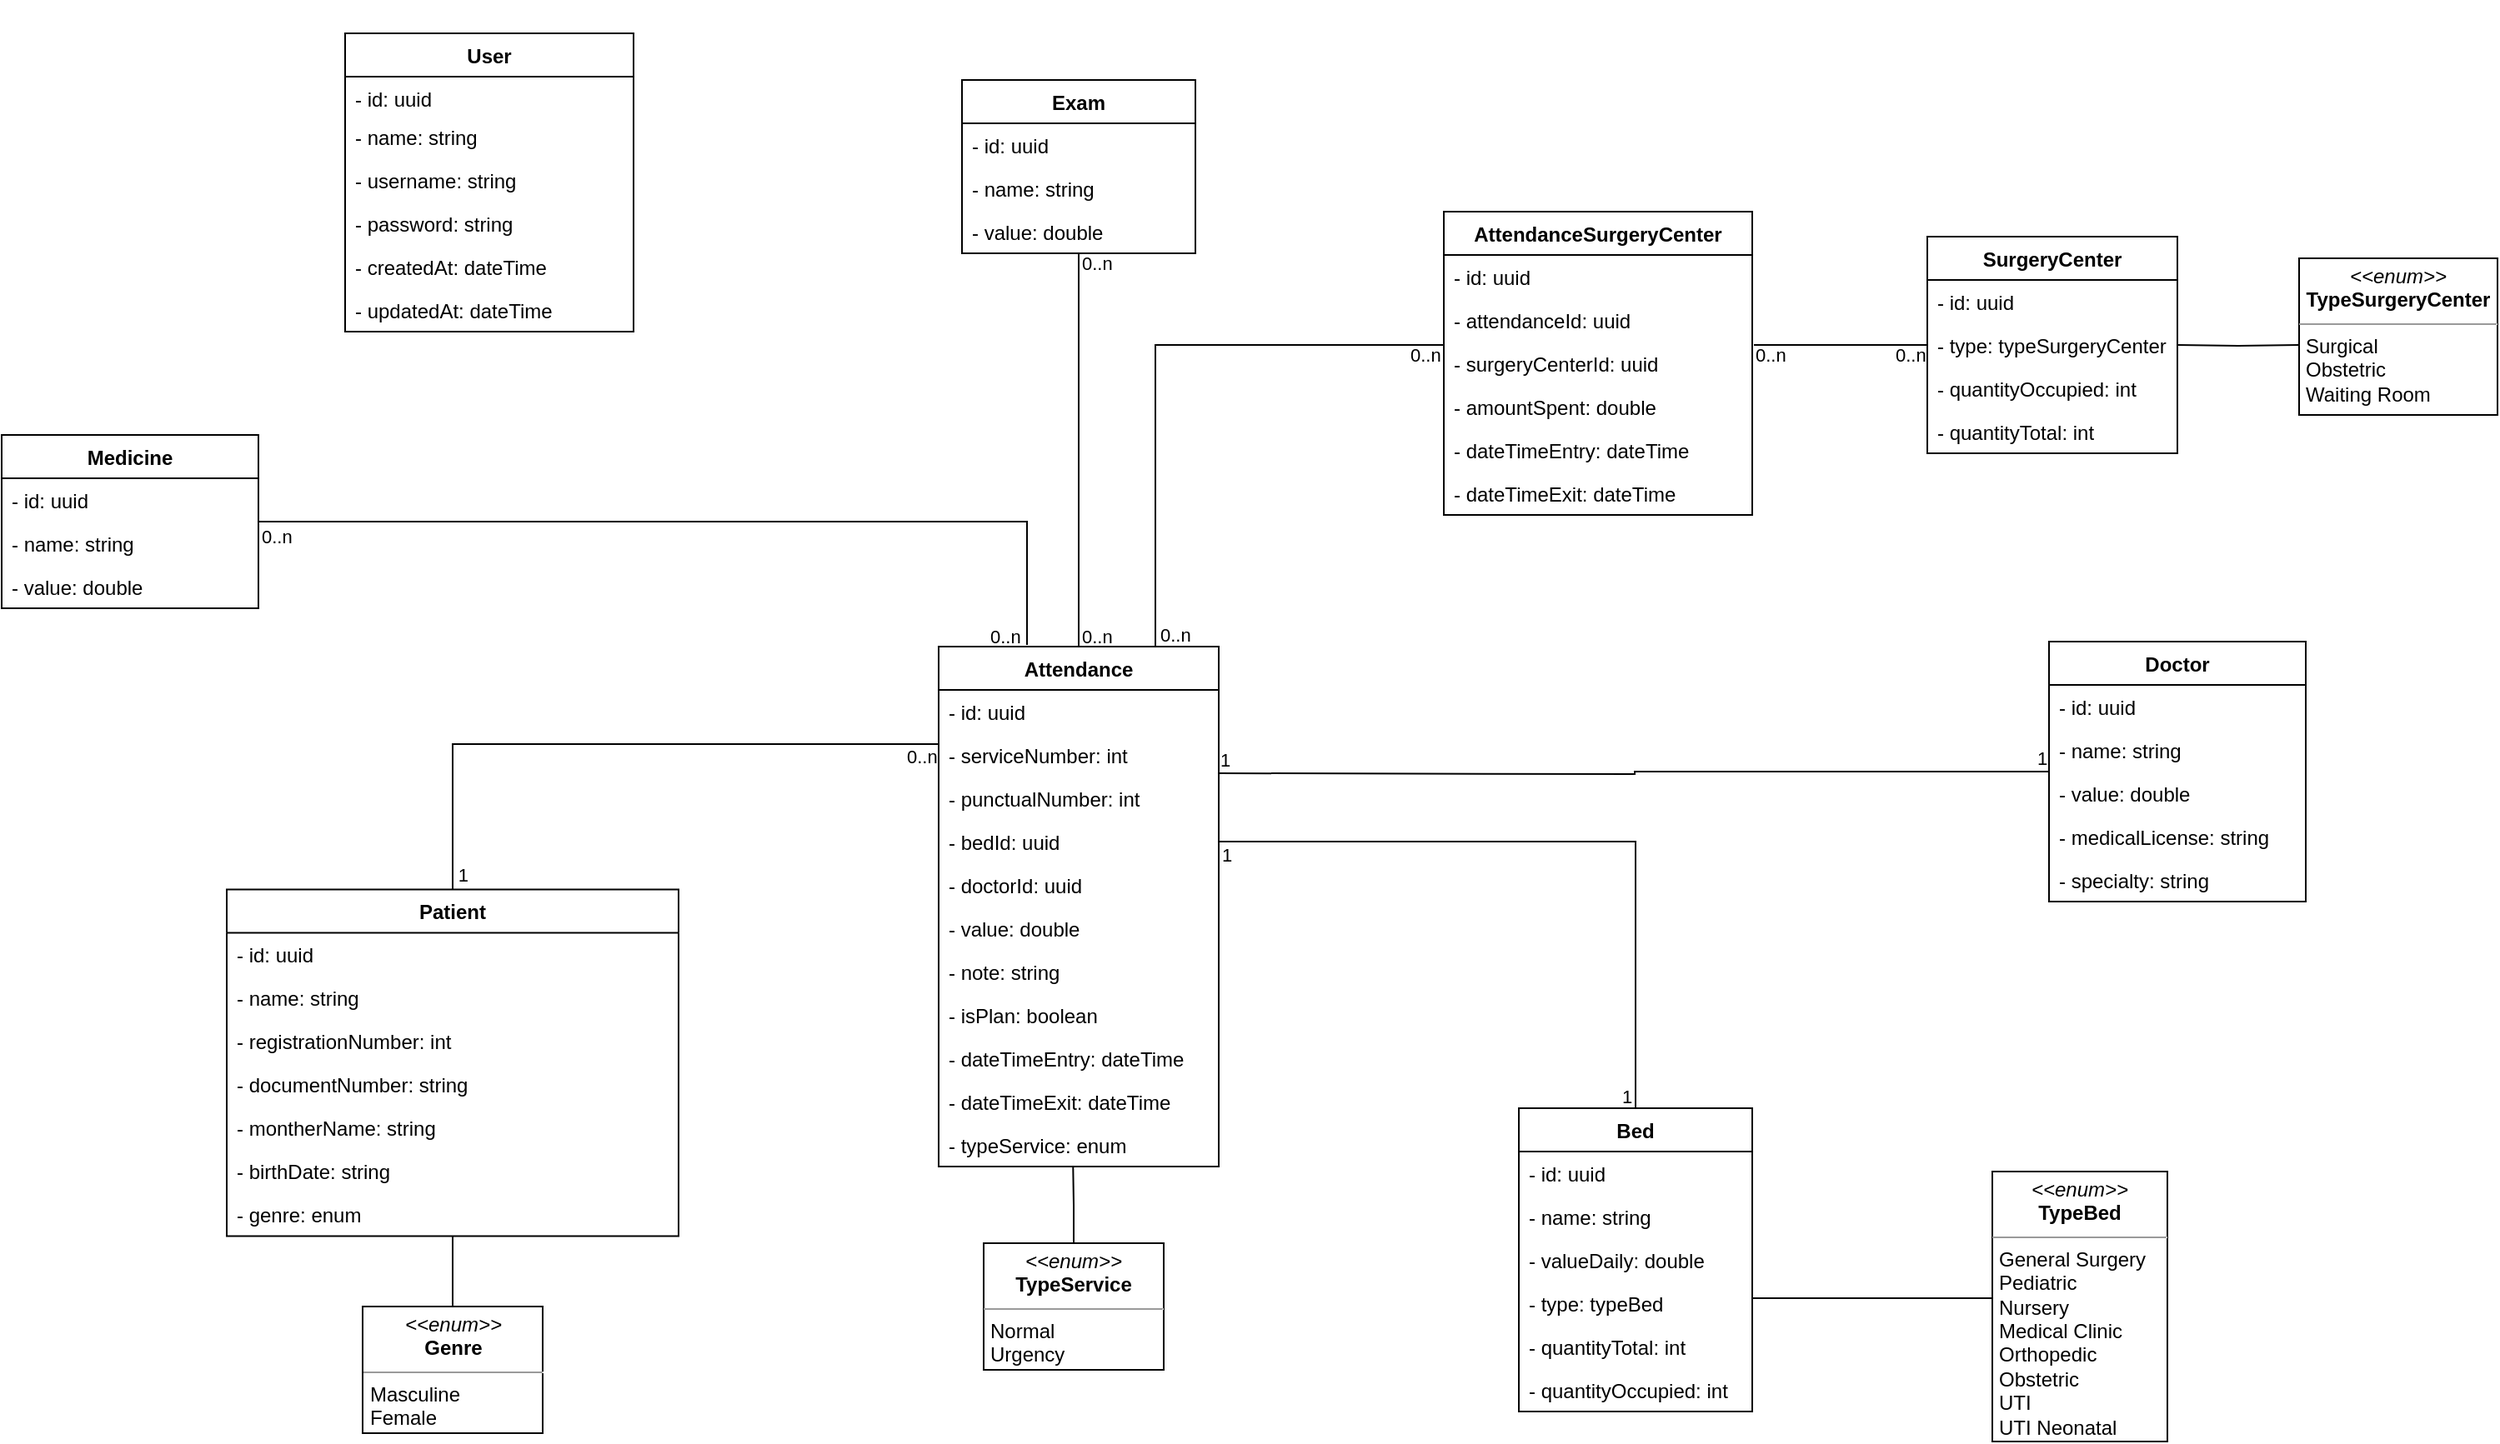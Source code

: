 <mxfile version="20.2.2" type="device" pages="2"><diagram id="9nG6UdmIK_PkOX8czzz2" name="Diagrama de classe"><mxGraphModel dx="3662" dy="1194" grid="0" gridSize="10" guides="1" tooltips="1" connect="1" arrows="1" fold="1" page="0" pageScale="1" pageWidth="827" pageHeight="1169" math="0" shadow="0"><root><mxCell id="0"/><mxCell id="1" parent="0"/><mxCell id="jEGAILnpIH1-wT8uA6qL-67" style="edgeStyle=orthogonalEdgeStyle;rounded=0;orthogonalLoop=1;jettySize=auto;html=1;entryX=0.5;entryY=0;entryDx=0;entryDy=0;endArrow=none;endFill=0;" parent="1" source="jEGAILnpIH1-wT8uA6qL-1" target="jEGAILnpIH1-wT8uA6qL-66" edge="1"><mxGeometry relative="1" as="geometry"/></mxCell><mxCell id="jEGAILnpIH1-wT8uA6qL-1" value="Patient" style="swimlane;fontStyle=1;childLayout=stackLayout;horizontal=1;startSize=26;fillColor=none;horizontalStack=0;resizeParent=1;resizeParentMax=0;resizeLast=0;collapsible=1;marginBottom=0;" parent="1" vertex="1"><mxGeometry x="-1183" y="320.71" width="271" height="208" as="geometry"/></mxCell><mxCell id="jEGAILnpIH1-wT8uA6qL-2" value="- id: uuid" style="text;strokeColor=none;fillColor=none;align=left;verticalAlign=top;spacingLeft=4;spacingRight=4;overflow=hidden;rotatable=0;points=[[0,0.5],[1,0.5]];portConstraint=eastwest;" parent="jEGAILnpIH1-wT8uA6qL-1" vertex="1"><mxGeometry y="26" width="271" height="26" as="geometry"/></mxCell><mxCell id="jEGAILnpIH1-wT8uA6qL-28" value="- name: string" style="text;strokeColor=none;fillColor=none;align=left;verticalAlign=top;spacingLeft=4;spacingRight=4;overflow=hidden;rotatable=0;points=[[0,0.5],[1,0.5]];portConstraint=eastwest;" parent="jEGAILnpIH1-wT8uA6qL-1" vertex="1"><mxGeometry y="52" width="271" height="26" as="geometry"/></mxCell><mxCell id="jEGAILnpIH1-wT8uA6qL-3" value="- registrationNumber: int" style="text;strokeColor=none;fillColor=none;align=left;verticalAlign=top;spacingLeft=4;spacingRight=4;overflow=hidden;rotatable=0;points=[[0,0.5],[1,0.5]];portConstraint=eastwest;" parent="jEGAILnpIH1-wT8uA6qL-1" vertex="1"><mxGeometry y="78" width="271" height="26" as="geometry"/></mxCell><mxCell id="jEGAILnpIH1-wT8uA6qL-31" value="- documentNumber: string" style="text;strokeColor=none;fillColor=none;align=left;verticalAlign=top;spacingLeft=4;spacingRight=4;overflow=hidden;rotatable=0;points=[[0,0.5],[1,0.5]];portConstraint=eastwest;" parent="jEGAILnpIH1-wT8uA6qL-1" vertex="1"><mxGeometry y="104" width="271" height="26" as="geometry"/></mxCell><mxCell id="jEGAILnpIH1-wT8uA6qL-29" value="- montherName: string" style="text;strokeColor=none;fillColor=none;align=left;verticalAlign=top;spacingLeft=4;spacingRight=4;overflow=hidden;rotatable=0;points=[[0,0.5],[1,0.5]];portConstraint=eastwest;" parent="jEGAILnpIH1-wT8uA6qL-1" vertex="1"><mxGeometry y="130" width="271" height="26" as="geometry"/></mxCell><mxCell id="jEGAILnpIH1-wT8uA6qL-27" value="- birthDate: string" style="text;strokeColor=none;fillColor=none;align=left;verticalAlign=top;spacingLeft=4;spacingRight=4;overflow=hidden;rotatable=0;points=[[0,0.5],[1,0.5]];portConstraint=eastwest;" parent="jEGAILnpIH1-wT8uA6qL-1" vertex="1"><mxGeometry y="156" width="271" height="26" as="geometry"/></mxCell><mxCell id="jEGAILnpIH1-wT8uA6qL-30" value="- genre: enum" style="text;strokeColor=none;fillColor=none;align=left;verticalAlign=top;spacingLeft=4;spacingRight=4;overflow=hidden;rotatable=0;points=[[0,0.5],[1,0.5]];portConstraint=eastwest;" parent="jEGAILnpIH1-wT8uA6qL-1" vertex="1"><mxGeometry y="182" width="271" height="26" as="geometry"/></mxCell><mxCell id="jEGAILnpIH1-wT8uA6qL-5" value="User" style="swimlane;fontStyle=1;childLayout=stackLayout;horizontal=1;startSize=26;fillColor=none;horizontalStack=0;resizeParent=1;resizeParentMax=0;resizeLast=0;collapsible=1;marginBottom=0;" parent="1" vertex="1"><mxGeometry x="-1112" y="-193" width="173" height="179" as="geometry"/></mxCell><mxCell id="jEGAILnpIH1-wT8uA6qL-6" value="- id: uuid" style="text;strokeColor=none;fillColor=none;align=left;verticalAlign=top;spacingLeft=4;spacingRight=4;overflow=hidden;rotatable=0;points=[[0,0.5],[1,0.5]];portConstraint=eastwest;" parent="jEGAILnpIH1-wT8uA6qL-5" vertex="1"><mxGeometry y="26" width="173" height="23" as="geometry"/></mxCell><mxCell id="zk0JRJqg8WmWVMwZrcaV-1" value="- name: string" style="text;strokeColor=none;fillColor=none;align=left;verticalAlign=top;spacingLeft=4;spacingRight=4;overflow=hidden;rotatable=0;points=[[0,0.5],[1,0.5]];portConstraint=eastwest;" parent="jEGAILnpIH1-wT8uA6qL-5" vertex="1"><mxGeometry y="49" width="173" height="26" as="geometry"/></mxCell><mxCell id="jEGAILnpIH1-wT8uA6qL-7" value="- username: string" style="text;strokeColor=none;fillColor=none;align=left;verticalAlign=top;spacingLeft=4;spacingRight=4;overflow=hidden;rotatable=0;points=[[0,0.5],[1,0.5]];portConstraint=eastwest;" parent="jEGAILnpIH1-wT8uA6qL-5" vertex="1"><mxGeometry y="75" width="173" height="26" as="geometry"/></mxCell><mxCell id="jEGAILnpIH1-wT8uA6qL-8" value="- password: string" style="text;strokeColor=none;fillColor=none;align=left;verticalAlign=top;spacingLeft=4;spacingRight=4;overflow=hidden;rotatable=0;points=[[0,0.5],[1,0.5]];portConstraint=eastwest;" parent="jEGAILnpIH1-wT8uA6qL-5" vertex="1"><mxGeometry y="101" width="173" height="26" as="geometry"/></mxCell><mxCell id="XLshzmMVywnnikjaMNdZ-11" value="- createdAt: dateTime" style="text;strokeColor=none;fillColor=none;align=left;verticalAlign=top;spacingLeft=4;spacingRight=4;overflow=hidden;rotatable=0;points=[[0,0.5],[1,0.5]];portConstraint=eastwest;" parent="jEGAILnpIH1-wT8uA6qL-5" vertex="1"><mxGeometry y="127" width="173" height="26" as="geometry"/></mxCell><mxCell id="XLshzmMVywnnikjaMNdZ-12" value="- updatedAt: dateTime" style="text;strokeColor=none;fillColor=none;align=left;verticalAlign=top;spacingLeft=4;spacingRight=4;overflow=hidden;rotatable=0;points=[[0,0.5],[1,0.5]];portConstraint=eastwest;" parent="jEGAILnpIH1-wT8uA6qL-5" vertex="1"><mxGeometry y="153" width="173" height="26" as="geometry"/></mxCell><mxCell id="jEGAILnpIH1-wT8uA6qL-9" value="SurgeryCenter" style="swimlane;fontStyle=1;childLayout=stackLayout;horizontal=1;startSize=26;fillColor=none;horizontalStack=0;resizeParent=1;resizeParentMax=0;resizeLast=0;collapsible=1;marginBottom=0;" parent="1" vertex="1"><mxGeometry x="-163" y="-71" width="150" height="130" as="geometry"/></mxCell><mxCell id="jEGAILnpIH1-wT8uA6qL-45" value="- id: uuid" style="text;strokeColor=none;fillColor=none;align=left;verticalAlign=top;spacingLeft=4;spacingRight=4;overflow=hidden;rotatable=0;points=[[0,0.5],[1,0.5]];portConstraint=eastwest;" parent="jEGAILnpIH1-wT8uA6qL-9" vertex="1"><mxGeometry y="26" width="150" height="26" as="geometry"/></mxCell><mxCell id="jEGAILnpIH1-wT8uA6qL-10" value="- type: typeSurgeryCenter" style="text;strokeColor=none;fillColor=none;align=left;verticalAlign=top;spacingLeft=4;spacingRight=4;overflow=hidden;rotatable=0;points=[[0,0.5],[1,0.5]];portConstraint=eastwest;" parent="jEGAILnpIH1-wT8uA6qL-9" vertex="1"><mxGeometry y="52" width="150" height="26" as="geometry"/></mxCell><mxCell id="jEGAILnpIH1-wT8uA6qL-119" value="- quantityOccupied: int" style="text;strokeColor=none;fillColor=none;align=left;verticalAlign=top;spacingLeft=4;spacingRight=4;overflow=hidden;rotatable=0;points=[[0,0.5],[1,0.5]];portConstraint=eastwest;" parent="jEGAILnpIH1-wT8uA6qL-9" vertex="1"><mxGeometry y="78" width="150" height="26" as="geometry"/></mxCell><mxCell id="jEGAILnpIH1-wT8uA6qL-118" value="- quantityTotal: int" style="text;strokeColor=none;fillColor=none;align=left;verticalAlign=top;spacingLeft=4;spacingRight=4;overflow=hidden;rotatable=0;points=[[0,0.5],[1,0.5]];portConstraint=eastwest;" parent="jEGAILnpIH1-wT8uA6qL-9" vertex="1"><mxGeometry y="104" width="150" height="26" as="geometry"/></mxCell><mxCell id="jEGAILnpIH1-wT8uA6qL-18" value="Attendance" style="swimlane;fontStyle=1;childLayout=stackLayout;horizontal=1;startSize=26;fillColor=none;horizontalStack=0;resizeParent=1;resizeParentMax=0;resizeLast=0;collapsible=1;marginBottom=0;" parent="1" vertex="1"><mxGeometry x="-756" y="175" width="168" height="312" as="geometry"/></mxCell><mxCell id="jEGAILnpIH1-wT8uA6qL-43" value="- id: uuid" style="text;strokeColor=none;fillColor=none;align=left;verticalAlign=top;spacingLeft=4;spacingRight=4;overflow=hidden;rotatable=0;points=[[0,0.5],[1,0.5]];portConstraint=eastwest;" parent="jEGAILnpIH1-wT8uA6qL-18" vertex="1"><mxGeometry y="26" width="168" height="26" as="geometry"/></mxCell><mxCell id="jEGAILnpIH1-wT8uA6qL-19" value="- serviceNumber: int" style="text;strokeColor=none;fillColor=none;align=left;verticalAlign=top;spacingLeft=4;spacingRight=4;overflow=hidden;rotatable=0;points=[[0,0.5],[1,0.5]];portConstraint=eastwest;" parent="jEGAILnpIH1-wT8uA6qL-18" vertex="1"><mxGeometry y="52" width="168" height="26" as="geometry"/></mxCell><mxCell id="jEGAILnpIH1-wT8uA6qL-4" value="- punctualNumber: int" style="text;strokeColor=none;fillColor=none;align=left;verticalAlign=top;spacingLeft=4;spacingRight=4;overflow=hidden;rotatable=0;points=[[0,0.5],[1,0.5]];portConstraint=eastwest;" parent="jEGAILnpIH1-wT8uA6qL-18" vertex="1"><mxGeometry y="78" width="168" height="26" as="geometry"/></mxCell><mxCell id="jEGAILnpIH1-wT8uA6qL-77" value="- bedId: uuid" style="text;strokeColor=none;fillColor=none;align=left;verticalAlign=top;spacingLeft=4;spacingRight=4;overflow=hidden;rotatable=0;points=[[0,0.5],[1,0.5]];portConstraint=eastwest;" parent="jEGAILnpIH1-wT8uA6qL-18" vertex="1"><mxGeometry y="104" width="168" height="26" as="geometry"/></mxCell><mxCell id="jEGAILnpIH1-wT8uA6qL-103" value="- doctorId: uuid" style="text;strokeColor=none;fillColor=none;align=left;verticalAlign=top;spacingLeft=4;spacingRight=4;overflow=hidden;rotatable=0;points=[[0,0.5],[1,0.5]];portConstraint=eastwest;" parent="jEGAILnpIH1-wT8uA6qL-18" vertex="1"><mxGeometry y="130" width="168" height="26" as="geometry"/></mxCell><mxCell id="jEGAILnpIH1-wT8uA6qL-94" value="- value: double" style="text;strokeColor=none;fillColor=none;align=left;verticalAlign=top;spacingLeft=4;spacingRight=4;overflow=hidden;rotatable=0;points=[[0,0.5],[1,0.5]];portConstraint=eastwest;" parent="jEGAILnpIH1-wT8uA6qL-18" vertex="1"><mxGeometry y="156" width="168" height="26" as="geometry"/></mxCell><mxCell id="jEGAILnpIH1-wT8uA6qL-75" value="- note: string" style="text;strokeColor=none;fillColor=none;align=left;verticalAlign=top;spacingLeft=4;spacingRight=4;overflow=hidden;rotatable=0;points=[[0,0.5],[1,0.5]];portConstraint=eastwest;" parent="jEGAILnpIH1-wT8uA6qL-18" vertex="1"><mxGeometry y="182" width="168" height="26" as="geometry"/></mxCell><mxCell id="jEGAILnpIH1-wT8uA6qL-33" value="- isPlan: boolean" style="text;strokeColor=none;fillColor=none;align=left;verticalAlign=top;spacingLeft=4;spacingRight=4;overflow=hidden;rotatable=0;points=[[0,0.5],[1,0.5]];portConstraint=eastwest;" parent="jEGAILnpIH1-wT8uA6qL-18" vertex="1"><mxGeometry y="208" width="168" height="26" as="geometry"/></mxCell><mxCell id="jEGAILnpIH1-wT8uA6qL-71" value="- dateTimeEntry: dateTime" style="text;strokeColor=none;fillColor=none;align=left;verticalAlign=top;spacingLeft=4;spacingRight=4;overflow=hidden;rotatable=0;points=[[0,0.5],[1,0.5]];portConstraint=eastwest;" parent="jEGAILnpIH1-wT8uA6qL-18" vertex="1"><mxGeometry y="234" width="168" height="26" as="geometry"/></mxCell><mxCell id="jEGAILnpIH1-wT8uA6qL-85" value="- dateTimeExit: dateTime" style="text;strokeColor=none;fillColor=none;align=left;verticalAlign=top;spacingLeft=4;spacingRight=4;overflow=hidden;rotatable=0;points=[[0,0.5],[1,0.5]];portConstraint=eastwest;" parent="jEGAILnpIH1-wT8uA6qL-18" vertex="1"><mxGeometry y="260" width="168" height="26" as="geometry"/></mxCell><mxCell id="jEGAILnpIH1-wT8uA6qL-20" value="- typeService: enum" style="text;strokeColor=none;fillColor=none;align=left;verticalAlign=top;spacingLeft=4;spacingRight=4;overflow=hidden;rotatable=0;points=[[0,0.5],[1,0.5]];portConstraint=eastwest;" parent="jEGAILnpIH1-wT8uA6qL-18" vertex="1"><mxGeometry y="286" width="168" height="26" as="geometry"/></mxCell><mxCell id="jEGAILnpIH1-wT8uA6qL-104" style="edgeStyle=orthogonalEdgeStyle;rounded=0;sketch=0;jumpStyle=none;orthogonalLoop=1;jettySize=auto;html=1;shadow=0;startArrow=none;startFill=0;endArrow=none;endFill=0;targetPerimeterSpacing=0;strokeColor=default;" parent="1" source="jEGAILnpIH1-wT8uA6qL-22" edge="1"><mxGeometry relative="1" as="geometry"><mxPoint x="-588" y="251" as="targetPoint"/></mxGeometry></mxCell><mxCell id="jEGAILnpIH1-wT8uA6qL-22" value="Doctor" style="swimlane;fontStyle=1;childLayout=stackLayout;horizontal=1;startSize=26;fillColor=none;horizontalStack=0;resizeParent=1;resizeParentMax=0;resizeLast=0;collapsible=1;marginBottom=0;" parent="1" vertex="1"><mxGeometry x="-90" y="172" width="154" height="156" as="geometry"/></mxCell><mxCell id="jEGAILnpIH1-wT8uA6qL-46" value="- id: uuid" style="text;strokeColor=none;fillColor=none;align=left;verticalAlign=top;spacingLeft=4;spacingRight=4;overflow=hidden;rotatable=0;points=[[0,0.5],[1,0.5]];portConstraint=eastwest;" parent="jEGAILnpIH1-wT8uA6qL-22" vertex="1"><mxGeometry y="26" width="154" height="26" as="geometry"/></mxCell><mxCell id="jEGAILnpIH1-wT8uA6qL-23" value="- name: string" style="text;strokeColor=none;fillColor=none;align=left;verticalAlign=top;spacingLeft=4;spacingRight=4;overflow=hidden;rotatable=0;points=[[0,0.5],[1,0.5]];portConstraint=eastwest;" parent="jEGAILnpIH1-wT8uA6qL-22" vertex="1"><mxGeometry y="52" width="154" height="26" as="geometry"/></mxCell><mxCell id="T-uNo1EsZiug-Nq1oNym-6" value="- value: double" style="text;strokeColor=none;fillColor=none;align=left;verticalAlign=top;spacingLeft=4;spacingRight=4;overflow=hidden;rotatable=0;points=[[0,0.5],[1,0.5]];portConstraint=eastwest;" parent="jEGAILnpIH1-wT8uA6qL-22" vertex="1"><mxGeometry y="78" width="154" height="26" as="geometry"/></mxCell><mxCell id="jEGAILnpIH1-wT8uA6qL-24" value="- medicalLicense: string" style="text;strokeColor=none;fillColor=none;align=left;verticalAlign=top;spacingLeft=4;spacingRight=4;overflow=hidden;rotatable=0;points=[[0,0.5],[1,0.5]];portConstraint=eastwest;" parent="jEGAILnpIH1-wT8uA6qL-22" vertex="1"><mxGeometry y="104" width="154" height="26" as="geometry"/></mxCell><mxCell id="jEGAILnpIH1-wT8uA6qL-25" value="- specialty: string" style="text;strokeColor=none;fillColor=none;align=left;verticalAlign=top;spacingLeft=4;spacingRight=4;overflow=hidden;rotatable=0;points=[[0,0.5],[1,0.5]];portConstraint=eastwest;" parent="jEGAILnpIH1-wT8uA6qL-22" vertex="1"><mxGeometry y="130" width="154" height="26" as="geometry"/></mxCell><mxCell id="jEGAILnpIH1-wT8uA6qL-49" value="" style="endArrow=none;html=1;endSize=12;startArrow=none;startSize=14;startFill=0;edgeStyle=orthogonalEdgeStyle;rounded=0;exitX=-0.001;exitY=0.25;exitDx=0;exitDy=0;exitPerimeter=0;entryX=0.5;entryY=0;entryDx=0;entryDy=0;endFill=0;" parent="1" source="jEGAILnpIH1-wT8uA6qL-19" target="jEGAILnpIH1-wT8uA6qL-1" edge="1"><mxGeometry x="-0.242" y="62" relative="1" as="geometry"><mxPoint x="-778" y="243" as="sourcePoint"/><mxPoint x="-1035" y="390" as="targetPoint"/><mxPoint as="offset"/></mxGeometry></mxCell><mxCell id="jEGAILnpIH1-wT8uA6qL-50" value="0..n" style="edgeLabel;resizable=0;html=1;align=left;verticalAlign=top;" parent="jEGAILnpIH1-wT8uA6qL-49" connectable="0" vertex="1"><mxGeometry x="-1" relative="1" as="geometry"><mxPoint x="-21" y="-6" as="offset"/></mxGeometry></mxCell><mxCell id="T-uNo1EsZiug-Nq1oNym-4" value="1" style="edgeLabel;resizable=0;html=1;align=right;verticalAlign=top;" parent="jEGAILnpIH1-wT8uA6qL-49" connectable="0" vertex="1"><mxGeometry x="1" relative="1" as="geometry"><mxPoint x="10" y="-22" as="offset"/></mxGeometry></mxCell><mxCell id="jEGAILnpIH1-wT8uA6qL-66" value="&lt;p style=&quot;margin:0px;margin-top:4px;text-align:center;&quot;&gt;&lt;i&gt;&amp;lt;&amp;lt;enum&amp;gt;&amp;gt;&lt;/i&gt;&lt;br&gt;&lt;b&gt;Genre&lt;/b&gt;&lt;/p&gt;&lt;hr size=&quot;1&quot;&gt;&lt;p style=&quot;margin:0px;margin-left:4px;&quot;&gt;Masculine&amp;nbsp;&lt;/p&gt;&lt;p style=&quot;margin:0px;margin-left:4px;&quot;&gt;Female&lt;/p&gt;" style="verticalAlign=top;align=left;overflow=fill;fontSize=12;fontFamily=Helvetica;html=1;" parent="1" vertex="1"><mxGeometry x="-1101.5" y="571" width="108" height="76" as="geometry"/></mxCell><mxCell id="jEGAILnpIH1-wT8uA6qL-138" style="edgeStyle=orthogonalEdgeStyle;rounded=0;sketch=0;jumpStyle=none;orthogonalLoop=1;jettySize=auto;html=1;entryX=0.48;entryY=1.018;entryDx=0;entryDy=0;entryPerimeter=0;shadow=0;startArrow=none;startFill=0;endArrow=none;endFill=0;targetPerimeterSpacing=0;strokeColor=default;" parent="1" source="jEGAILnpIH1-wT8uA6qL-68" target="jEGAILnpIH1-wT8uA6qL-20" edge="1"><mxGeometry relative="1" as="geometry"/></mxCell><mxCell id="jEGAILnpIH1-wT8uA6qL-68" value="&lt;p style=&quot;margin:0px;margin-top:4px;text-align:center;&quot;&gt;&lt;i&gt;&amp;lt;&amp;lt;enum&amp;gt;&amp;gt;&lt;/i&gt;&lt;br&gt;&lt;b&gt;TypeService&lt;/b&gt;&lt;/p&gt;&lt;hr size=&quot;1&quot;&gt;&lt;p style=&quot;margin:0px;margin-left:4px;&quot;&gt;Normal&lt;/p&gt;&lt;p style=&quot;margin:0px;margin-left:4px;&quot;&gt;Urgency&lt;/p&gt;" style="verticalAlign=top;align=left;overflow=fill;fontSize=12;fontFamily=Helvetica;html=1;" parent="1" vertex="1"><mxGeometry x="-729" y="533" width="108" height="76" as="geometry"/></mxCell><mxCell id="jEGAILnpIH1-wT8uA6qL-84" style="edgeStyle=orthogonalEdgeStyle;rounded=0;orthogonalLoop=1;jettySize=auto;html=1;entryX=1;entryY=0.5;entryDx=0;entryDy=0;endArrow=none;endFill=0;" parent="1" source="jEGAILnpIH1-wT8uA6qL-79" target="jEGAILnpIH1-wT8uA6qL-77" edge="1"><mxGeometry relative="1" as="geometry"/></mxCell><mxCell id="jEGAILnpIH1-wT8uA6qL-79" value="Bed" style="swimlane;fontStyle=1;childLayout=stackLayout;horizontal=1;startSize=26;fillColor=none;horizontalStack=0;resizeParent=1;resizeParentMax=0;resizeLast=0;collapsible=1;marginBottom=0;" parent="1" vertex="1"><mxGeometry x="-408" y="452" width="140" height="182" as="geometry"/></mxCell><mxCell id="jEGAILnpIH1-wT8uA6qL-80" value="- id: uuid" style="text;strokeColor=none;fillColor=none;align=left;verticalAlign=top;spacingLeft=4;spacingRight=4;overflow=hidden;rotatable=0;points=[[0,0.5],[1,0.5]];portConstraint=eastwest;" parent="jEGAILnpIH1-wT8uA6qL-79" vertex="1"><mxGeometry y="26" width="140" height="26" as="geometry"/></mxCell><mxCell id="jEGAILnpIH1-wT8uA6qL-81" value="- name: string" style="text;strokeColor=none;fillColor=none;align=left;verticalAlign=top;spacingLeft=4;spacingRight=4;overflow=hidden;rotatable=0;points=[[0,0.5],[1,0.5]];portConstraint=eastwest;" parent="jEGAILnpIH1-wT8uA6qL-79" vertex="1"><mxGeometry y="52" width="140" height="26" as="geometry"/></mxCell><mxCell id="jEGAILnpIH1-wT8uA6qL-116" value="- valueDaily: double" style="text;strokeColor=none;fillColor=none;align=left;verticalAlign=top;spacingLeft=4;spacingRight=4;overflow=hidden;rotatable=0;points=[[0,0.5],[1,0.5]];portConstraint=eastwest;" parent="jEGAILnpIH1-wT8uA6qL-79" vertex="1"><mxGeometry y="78" width="140" height="26" as="geometry"/></mxCell><mxCell id="jEGAILnpIH1-wT8uA6qL-127" value="- type: typeBed" style="text;strokeColor=none;fillColor=none;align=left;verticalAlign=top;spacingLeft=4;spacingRight=4;overflow=hidden;rotatable=0;points=[[0,0.5],[1,0.5]];portConstraint=eastwest;" parent="jEGAILnpIH1-wT8uA6qL-79" vertex="1"><mxGeometry y="104" width="140" height="26" as="geometry"/></mxCell><mxCell id="jEGAILnpIH1-wT8uA6qL-82" value="- quantityTotal: int" style="text;strokeColor=none;fillColor=none;align=left;verticalAlign=top;spacingLeft=4;spacingRight=4;overflow=hidden;rotatable=0;points=[[0,0.5],[1,0.5]];portConstraint=eastwest;" parent="jEGAILnpIH1-wT8uA6qL-79" vertex="1"><mxGeometry y="130" width="140" height="26" as="geometry"/></mxCell><mxCell id="jEGAILnpIH1-wT8uA6qL-117" value="- quantityOccupied: int" style="text;strokeColor=none;fillColor=none;align=left;verticalAlign=top;spacingLeft=4;spacingRight=4;overflow=hidden;rotatable=0;points=[[0,0.5],[1,0.5]];portConstraint=eastwest;" parent="jEGAILnpIH1-wT8uA6qL-79" vertex="1"><mxGeometry y="156" width="140" height="26" as="geometry"/></mxCell><mxCell id="jEGAILnpIH1-wT8uA6qL-86" value="1" style="edgeLabel;resizable=0;html=1;align=left;verticalAlign=middle;labelBackgroundColor=none;" parent="1" connectable="0" vertex="1"><mxGeometry x="-587.998" y="300" as="geometry"/></mxCell><mxCell id="jEGAILnpIH1-wT8uA6qL-87" value="1" style="edgeLabel;resizable=0;html=1;align=left;verticalAlign=middle;labelBackgroundColor=none;" parent="1" connectable="0" vertex="1"><mxGeometry x="-347.998" y="445" as="geometry"/></mxCell><mxCell id="jEGAILnpIH1-wT8uA6qL-88" value="Exam" style="swimlane;fontStyle=1;childLayout=stackLayout;horizontal=1;startSize=26;fillColor=none;horizontalStack=0;resizeParent=1;resizeParentMax=0;resizeLast=0;collapsible=1;marginBottom=0;" parent="1" vertex="1"><mxGeometry x="-742" y="-165" width="140" height="104" as="geometry"/></mxCell><mxCell id="jEGAILnpIH1-wT8uA6qL-89" value="- id: uuid" style="text;strokeColor=none;fillColor=none;align=left;verticalAlign=top;spacingLeft=4;spacingRight=4;overflow=hidden;rotatable=0;points=[[0,0.5],[1,0.5]];portConstraint=eastwest;" parent="jEGAILnpIH1-wT8uA6qL-88" vertex="1"><mxGeometry y="26" width="140" height="26" as="geometry"/></mxCell><mxCell id="jEGAILnpIH1-wT8uA6qL-97" value="- name: string" style="text;strokeColor=none;fillColor=none;align=left;verticalAlign=top;spacingLeft=4;spacingRight=4;overflow=hidden;rotatable=0;points=[[0,0.5],[1,0.5]];portConstraint=eastwest;" parent="jEGAILnpIH1-wT8uA6qL-88" vertex="1"><mxGeometry y="52" width="140" height="26" as="geometry"/></mxCell><mxCell id="jEGAILnpIH1-wT8uA6qL-96" value="- value: double" style="text;strokeColor=none;fillColor=none;align=left;verticalAlign=top;spacingLeft=4;spacingRight=4;overflow=hidden;rotatable=0;points=[[0,0.5],[1,0.5]];portConstraint=eastwest;" parent="jEGAILnpIH1-wT8uA6qL-88" vertex="1"><mxGeometry y="78" width="140" height="26" as="geometry"/></mxCell><mxCell id="jEGAILnpIH1-wT8uA6qL-95" style="edgeStyle=orthogonalEdgeStyle;orthogonalLoop=1;jettySize=auto;html=1;startArrow=none;startFill=0;endArrow=none;endFill=0;jumpStyle=none;shadow=0;sketch=0;targetPerimeterSpacing=0;rounded=0;strokeColor=default;" parent="1" source="jEGAILnpIH1-wT8uA6qL-88" target="jEGAILnpIH1-wT8uA6qL-18" edge="1"><mxGeometry relative="1" as="geometry"/></mxCell><mxCell id="jEGAILnpIH1-wT8uA6qL-100" value="0..n" style="edgeLabel;resizable=0;html=1;align=left;verticalAlign=middle;labelBackgroundColor=none;" parent="1" connectable="0" vertex="1"><mxGeometry x="-671.998" y="-55" as="geometry"/></mxCell><mxCell id="jEGAILnpIH1-wT8uA6qL-101" value="0..n" style="edgeLabel;resizable=0;html=1;align=left;verticalAlign=middle;labelBackgroundColor=none;" parent="1" connectable="0" vertex="1"><mxGeometry x="-671.998" y="169" as="geometry"/></mxCell><mxCell id="jEGAILnpIH1-wT8uA6qL-105" value="1" style="edgeLabel;resizable=0;html=1;align=left;verticalAlign=middle;labelBackgroundColor=none;" parent="1" connectable="0" vertex="1"><mxGeometry x="-98.998" y="242" as="geometry"/></mxCell><mxCell id="jEGAILnpIH1-wT8uA6qL-106" value="1" style="edgeLabel;resizable=0;html=1;align=left;verticalAlign=middle;labelBackgroundColor=none;" parent="1" connectable="0" vertex="1"><mxGeometry x="-577.998" y="286" as="geometry"><mxPoint x="-11" y="-43" as="offset"/></mxGeometry></mxCell><mxCell id="jEGAILnpIH1-wT8uA6qL-132" style="edgeStyle=orthogonalEdgeStyle;rounded=0;sketch=0;jumpStyle=none;orthogonalLoop=1;jettySize=auto;html=1;shadow=0;startArrow=none;startFill=0;endArrow=none;endFill=0;targetPerimeterSpacing=0;strokeColor=default;" parent="1" source="jEGAILnpIH1-wT8uA6qL-107" edge="1"><mxGeometry relative="1" as="geometry"><mxPoint x="-609" y="175" as="targetPoint"/><Array as="points"><mxPoint x="-626" y="-6"/><mxPoint x="-626" y="175"/></Array></mxGeometry></mxCell><mxCell id="jEGAILnpIH1-wT8uA6qL-107" value="AttendanceSurgeryCenter" style="swimlane;fontStyle=1;childLayout=stackLayout;horizontal=1;startSize=26;fillColor=none;horizontalStack=0;resizeParent=1;resizeParentMax=0;resizeLast=0;collapsible=1;marginBottom=0;" parent="1" vertex="1"><mxGeometry x="-453" y="-86" width="185" height="182" as="geometry"/></mxCell><mxCell id="jEGAILnpIH1-wT8uA6qL-108" value="- id: uuid" style="text;strokeColor=none;fillColor=none;align=left;verticalAlign=top;spacingLeft=4;spacingRight=4;overflow=hidden;rotatable=0;points=[[0,0.5],[1,0.5]];portConstraint=eastwest;" parent="jEGAILnpIH1-wT8uA6qL-107" vertex="1"><mxGeometry y="26" width="185" height="26" as="geometry"/></mxCell><mxCell id="T-uNo1EsZiug-Nq1oNym-1" value="- attendanceId: uuid" style="text;strokeColor=none;fillColor=none;align=left;verticalAlign=top;spacingLeft=4;spacingRight=4;overflow=hidden;rotatable=0;points=[[0,0.5],[1,0.5]];portConstraint=eastwest;" parent="jEGAILnpIH1-wT8uA6qL-107" vertex="1"><mxGeometry y="52" width="185" height="26" as="geometry"/></mxCell><mxCell id="jEGAILnpIH1-wT8uA6qL-115" value="- surgeryCenterId: uuid" style="text;strokeColor=none;fillColor=none;align=left;verticalAlign=top;spacingLeft=4;spacingRight=4;overflow=hidden;rotatable=0;points=[[0,0.5],[1,0.5]];portConstraint=eastwest;" parent="jEGAILnpIH1-wT8uA6qL-107" vertex="1"><mxGeometry y="78" width="185" height="26" as="geometry"/></mxCell><mxCell id="jEGAILnpIH1-wT8uA6qL-113" value="- amountSpent: double" style="text;strokeColor=none;fillColor=none;align=left;verticalAlign=top;spacingLeft=4;spacingRight=4;overflow=hidden;rotatable=0;points=[[0,0.5],[1,0.5]];portConstraint=eastwest;" parent="jEGAILnpIH1-wT8uA6qL-107" vertex="1"><mxGeometry y="104" width="185" height="26" as="geometry"/></mxCell><mxCell id="jEGAILnpIH1-wT8uA6qL-112" value="- dateTimeEntry: dateTime" style="text;strokeColor=none;fillColor=none;align=left;verticalAlign=top;spacingLeft=4;spacingRight=4;overflow=hidden;rotatable=0;points=[[0,0.5],[1,0.5]];portConstraint=eastwest;" parent="jEGAILnpIH1-wT8uA6qL-107" vertex="1"><mxGeometry y="130" width="185" height="26" as="geometry"/></mxCell><mxCell id="XLshzmMVywnnikjaMNdZ-1" value="- dateTimeExit: dateTime" style="text;strokeColor=none;fillColor=none;align=left;verticalAlign=top;spacingLeft=4;spacingRight=4;overflow=hidden;rotatable=0;points=[[0,0.5],[1,0.5]];portConstraint=eastwest;" parent="jEGAILnpIH1-wT8uA6qL-107" vertex="1"><mxGeometry y="156" width="185" height="26" as="geometry"/></mxCell><mxCell id="jEGAILnpIH1-wT8uA6qL-126" style="edgeStyle=orthogonalEdgeStyle;rounded=0;sketch=0;jumpStyle=none;orthogonalLoop=1;jettySize=auto;html=1;entryX=1;entryY=0.5;entryDx=0;entryDy=0;shadow=0;startArrow=none;startFill=0;endArrow=none;endFill=0;targetPerimeterSpacing=0;strokeColor=default;" parent="1" target="jEGAILnpIH1-wT8uA6qL-10" edge="1"><mxGeometry relative="1" as="geometry"><mxPoint x="60" y="-6" as="sourcePoint"/></mxGeometry></mxCell><mxCell id="jEGAILnpIH1-wT8uA6qL-124" value="&lt;p style=&quot;margin:0px;margin-top:4px;text-align:center;&quot;&gt;&lt;i&gt;&amp;lt;&amp;lt;enum&amp;gt;&amp;gt;&lt;/i&gt;&lt;br&gt;&lt;span style=&quot;font-weight: 700;&quot;&gt;TypeSurgeryCenter&lt;/span&gt;&lt;br&gt;&lt;/p&gt;&lt;hr size=&quot;1&quot;&gt;&lt;p style=&quot;margin:0px;margin-left:4px;&quot;&gt;Surgical&lt;br&gt;&lt;/p&gt;&lt;p style=&quot;margin:0px;margin-left:4px;&quot;&gt;Obstetric&lt;/p&gt;&lt;p style=&quot;margin:0px;margin-left:4px;&quot;&gt;Waiting Room&lt;br&gt;&lt;/p&gt;" style="verticalAlign=top;align=left;overflow=fill;fontSize=12;fontFamily=Helvetica;html=1;" parent="1" vertex="1"><mxGeometry x="60" y="-58" width="119" height="94" as="geometry"/></mxCell><mxCell id="jEGAILnpIH1-wT8uA6qL-129" style="edgeStyle=orthogonalEdgeStyle;rounded=0;sketch=0;jumpStyle=none;orthogonalLoop=1;jettySize=auto;html=1;shadow=0;startArrow=none;startFill=0;endArrow=none;endFill=0;targetPerimeterSpacing=0;strokeColor=default;" parent="1" source="jEGAILnpIH1-wT8uA6qL-125" edge="1"><mxGeometry relative="1" as="geometry"><mxPoint x="-268" y="566" as="targetPoint"/><Array as="points"><mxPoint x="-159" y="566"/><mxPoint x="-159" y="566"/></Array></mxGeometry></mxCell><mxCell id="jEGAILnpIH1-wT8uA6qL-125" value="&lt;p style=&quot;margin:0px;margin-top:4px;text-align:center;&quot;&gt;&lt;i&gt;&amp;lt;&amp;lt;enum&amp;gt;&amp;gt;&lt;/i&gt;&lt;br&gt;&lt;span style=&quot;font-weight: 700;&quot;&gt;TypeBed&lt;/span&gt;&lt;br&gt;&lt;/p&gt;&lt;hr size=&quot;1&quot;&gt;&lt;p style=&quot;margin:0px;margin-left:4px;&quot;&gt;General Surgery&lt;br&gt;&lt;/p&gt;&lt;p style=&quot;margin:0px;margin-left:4px;&quot;&gt;Pediatric&lt;br&gt;&lt;/p&gt;&lt;p style=&quot;margin:0px;margin-left:4px;&quot;&gt;Nursery&lt;br&gt;&lt;/p&gt;&lt;p style=&quot;margin:0px;margin-left:4px;&quot;&gt;Medical Clinic&lt;br&gt;&lt;/p&gt;&lt;p style=&quot;margin:0px;margin-left:4px;&quot;&gt;Orthopedic&lt;br&gt;Obstetric&lt;/p&gt;&lt;p style=&quot;margin:0px;margin-left:4px;&quot;&gt;UTI&lt;/p&gt;&lt;p style=&quot;margin:0px;margin-left:4px;&quot;&gt;UTI Neonatal&lt;/p&gt;" style="verticalAlign=top;align=left;overflow=fill;fontSize=12;fontFamily=Helvetica;html=1;" parent="1" vertex="1"><mxGeometry x="-124" y="490" width="105" height="162" as="geometry"/></mxCell><mxCell id="jEGAILnpIH1-wT8uA6qL-130" style="edgeStyle=orthogonalEdgeStyle;rounded=0;sketch=0;jumpStyle=none;orthogonalLoop=1;jettySize=auto;html=1;shadow=0;startArrow=none;startFill=0;endArrow=none;endFill=0;targetPerimeterSpacing=0;strokeColor=default;" parent="1" source="jEGAILnpIH1-wT8uA6qL-10" edge="1"><mxGeometry relative="1" as="geometry"><mxPoint x="-267" y="-6" as="targetPoint"/></mxGeometry></mxCell><mxCell id="jEGAILnpIH1-wT8uA6qL-134" value="0..n" style="edgeLabel;resizable=0;html=1;align=left;verticalAlign=middle;labelBackgroundColor=none;" parent="1" connectable="0" vertex="1"><mxGeometry x="-536.998" y="-45" as="geometry"><mxPoint x="-88" y="213" as="offset"/></mxGeometry></mxCell><mxCell id="jEGAILnpIH1-wT8uA6qL-136" value="0..n" style="edgeLabel;resizable=0;html=1;align=left;verticalAlign=middle;labelBackgroundColor=none;" parent="1" connectable="0" vertex="1"><mxGeometry x="-386.998" y="-213" as="geometry"><mxPoint x="-88" y="213" as="offset"/></mxGeometry></mxCell><mxCell id="jEGAILnpIH1-wT8uA6qL-140" value="0..n" style="edgeLabel;resizable=0;html=1;align=left;verticalAlign=middle;labelBackgroundColor=none;" parent="1" connectable="0" vertex="1"><mxGeometry x="-183.998" as="geometry"/></mxCell><mxCell id="XLshzmMVywnnikjaMNdZ-8" style="edgeStyle=orthogonalEdgeStyle;rounded=0;orthogonalLoop=1;jettySize=auto;html=1;endArrow=none;endFill=0;" parent="1" source="XLshzmMVywnnikjaMNdZ-2" edge="1"><mxGeometry relative="1" as="geometry"><mxPoint x="-703" y="174" as="targetPoint"/><Array as="points"><mxPoint x="-703" y="100"/></Array></mxGeometry></mxCell><mxCell id="XLshzmMVywnnikjaMNdZ-2" value="Medicine" style="swimlane;fontStyle=1;childLayout=stackLayout;horizontal=1;startSize=26;fillColor=none;horizontalStack=0;resizeParent=1;resizeParentMax=0;resizeLast=0;collapsible=1;marginBottom=0;" parent="1" vertex="1"><mxGeometry x="-1318" y="48" width="154" height="104" as="geometry"/></mxCell><mxCell id="XLshzmMVywnnikjaMNdZ-3" value="- id: uuid" style="text;strokeColor=none;fillColor=none;align=left;verticalAlign=top;spacingLeft=4;spacingRight=4;overflow=hidden;rotatable=0;points=[[0,0.5],[1,0.5]];portConstraint=eastwest;" parent="XLshzmMVywnnikjaMNdZ-2" vertex="1"><mxGeometry y="26" width="154" height="26" as="geometry"/></mxCell><mxCell id="XLshzmMVywnnikjaMNdZ-4" value="- name: string" style="text;strokeColor=none;fillColor=none;align=left;verticalAlign=top;spacingLeft=4;spacingRight=4;overflow=hidden;rotatable=0;points=[[0,0.5],[1,0.5]];portConstraint=eastwest;" parent="XLshzmMVywnnikjaMNdZ-2" vertex="1"><mxGeometry y="52" width="154" height="26" as="geometry"/></mxCell><mxCell id="XLshzmMVywnnikjaMNdZ-5" value="- value: double" style="text;strokeColor=none;fillColor=none;align=left;verticalAlign=top;spacingLeft=4;spacingRight=4;overflow=hidden;rotatable=0;points=[[0,0.5],[1,0.5]];portConstraint=eastwest;" parent="XLshzmMVywnnikjaMNdZ-2" vertex="1"><mxGeometry y="78" width="154" height="26" as="geometry"/></mxCell><mxCell id="XLshzmMVywnnikjaMNdZ-9" value="0..n" style="edgeLabel;resizable=0;html=1;align=left;verticalAlign=middle;labelBackgroundColor=none;" parent="1" connectable="0" vertex="1"><mxGeometry x="-726.998" y="169" as="geometry"/></mxCell><mxCell id="XLshzmMVywnnikjaMNdZ-10" value="0..n" style="edgeLabel;resizable=0;html=1;align=left;verticalAlign=middle;labelBackgroundColor=none;" parent="1" connectable="0" vertex="1"><mxGeometry x="-1163.998" y="109" as="geometry"/></mxCell><mxCell id="T-uNo1EsZiug-Nq1oNym-3" value="0..n" style="edgeLabel;resizable=0;html=1;align=left;verticalAlign=middle;labelBackgroundColor=none;" parent="1" connectable="0" vertex="1"><mxGeometry x="-267.998" as="geometry"/></mxCell></root></mxGraphModel></diagram><diagram id="qR4oVe7fkN6XaUv8KMuZ" name="Fluxograma - Atendimento"><mxGraphModel dx="3186" dy="-233" grid="0" gridSize="10" guides="1" tooltips="1" connect="1" arrows="1" fold="1" page="0" pageScale="1" pageWidth="827" pageHeight="1169" math="0" shadow="0"><root><mxCell id="0"/><mxCell id="1" parent="0"/><mxCell id="uoeM_NdN4ra-pCEL-T3B-1" value="Processo de atendimento" style="swimlane;html=1;childLayout=stackLayout;resizeParent=1;resizeParentMax=0;horizontal=1;startSize=20;horizontalStack=0;" parent="1" vertex="1"><mxGeometry x="-1428" y="807" width="1508" height="427" as="geometry"/></mxCell><mxCell id="uoeM_NdN4ra-pCEL-T3B-2" value="Paciente" style="swimlane;html=1;startSize=20;horizontal=0;" parent="uoeM_NdN4ra-pCEL-T3B-1" vertex="1"><mxGeometry y="20" width="1508" height="120" as="geometry"/></mxCell><mxCell id="eV-yw1HwT9DKORPYHxbc-5" value="" style="edgeStyle=orthogonalEdgeStyle;rounded=0;orthogonalLoop=1;jettySize=auto;html=1;" parent="uoeM_NdN4ra-pCEL-T3B-2" source="eV-yw1HwT9DKORPYHxbc-2" target="eV-yw1HwT9DKORPYHxbc-4" edge="1"><mxGeometry relative="1" as="geometry"/></mxCell><mxCell id="eV-yw1HwT9DKORPYHxbc-2" value="" style="points=[[0.145,0.145,0],[0.5,0,0],[0.855,0.145,0],[1,0.5,0],[0.855,0.855,0],[0.5,1,0],[0.145,0.855,0],[0,0.5,0]];shape=mxgraph.bpmn.event;html=1;verticalLabelPosition=bottom;labelBackgroundColor=#ffffff;verticalAlign=top;align=center;perimeter=ellipsePerimeter;outlineConnect=0;aspect=fixed;outline=standard;symbol=general;" parent="uoeM_NdN4ra-pCEL-T3B-2" vertex="1"><mxGeometry x="40" y="35" width="50" height="50" as="geometry"/></mxCell><mxCell id="eV-yw1HwT9DKORPYHxbc-4" value="Solicitar atendimento" style="points=[[0.25,0,0],[0.5,0,0],[0.75,0,0],[1,0.25,0],[1,0.5,0],[1,0.75,0],[0.75,1,0],[0.5,1,0],[0.25,1,0],[0,0.75,0],[0,0.5,0],[0,0.25,0]];shape=mxgraph.bpmn.task;whiteSpace=wrap;rectStyle=rounded;size=10;taskMarker=abstract;" parent="uoeM_NdN4ra-pCEL-T3B-2" vertex="1"><mxGeometry x="145" y="20" width="120" height="80" as="geometry"/></mxCell><mxCell id="eV-yw1HwT9DKORPYHxbc-3" value="" style="points=[[0.145,0.145,0],[0.5,0,0],[0.855,0.145,0],[1,0.5,0],[0.855,0.855,0],[0.5,1,0],[0.145,0.855,0],[0,0.5,0]];shape=mxgraph.bpmn.event;html=1;verticalLabelPosition=bottom;labelBackgroundColor=#ffffff;verticalAlign=top;align=center;perimeter=ellipsePerimeter;outlineConnect=0;aspect=fixed;outline=throwing;symbol=general;" parent="uoeM_NdN4ra-pCEL-T3B-2" vertex="1"><mxGeometry x="1438" y="33" width="50" height="50" as="geometry"/></mxCell><mxCell id="huHe0VXIDfQjyb3VX1TD-12" value="Liberado" style="text;html=1;strokeColor=none;fillColor=none;align=center;verticalAlign=middle;whiteSpace=wrap;rounded=0;" vertex="1" parent="uoeM_NdN4ra-pCEL-T3B-2"><mxGeometry x="1433" y="10" width="60" height="30" as="geometry"/></mxCell><mxCell id="huHe0VXIDfQjyb3VX1TD-4" style="edgeStyle=orthogonalEdgeStyle;rounded=0;orthogonalLoop=1;jettySize=auto;html=1;entryX=0.5;entryY=0;entryDx=0;entryDy=0;entryPerimeter=0;" edge="1" parent="uoeM_NdN4ra-pCEL-T3B-1" source="eV-yw1HwT9DKORPYHxbc-4" target="huHe0VXIDfQjyb3VX1TD-1"><mxGeometry relative="1" as="geometry"/></mxCell><mxCell id="eV-yw1HwT9DKORPYHxbc-1" value="Recepção" style="swimlane;html=1;startSize=20;horizontal=0;" parent="uoeM_NdN4ra-pCEL-T3B-1" vertex="1"><mxGeometry y="140" width="1508" height="287" as="geometry"/></mxCell><mxCell id="Kiyz4_Ar99KvC7hdwEXQ-14" value="Urgencia" style="text;html=1;align=center;verticalAlign=middle;resizable=0;points=[];autosize=1;strokeColor=#d79b00;fillColor=#ffe6cc;" parent="eV-yw1HwT9DKORPYHxbc-1" vertex="1"><mxGeometry x="558" y="101" width="66" height="26" as="geometry"/></mxCell><mxCell id="twPuD5O4TB5U4kHWBi8b-21" style="edgeStyle=orthogonalEdgeStyle;rounded=0;orthogonalLoop=1;jettySize=auto;html=1;entryX=0.5;entryY=0.038;entryDx=0;entryDy=0;entryPerimeter=0;" parent="eV-yw1HwT9DKORPYHxbc-1" target="huHe0VXIDfQjyb3VX1TD-6" edge="1"><mxGeometry relative="1" as="geometry"><mxPoint x="419" y="114" as="sourcePoint"/><mxPoint x="419" y="202" as="targetPoint"/><Array as="points"><mxPoint x="501" y="114"/></Array></mxGeometry></mxCell><mxCell id="twPuD5O4TB5U4kHWBi8b-22" style="edgeStyle=orthogonalEdgeStyle;rounded=0;orthogonalLoop=1;jettySize=auto;html=1;exitX=1;exitY=0.5;exitDx=0;exitDy=0;exitPerimeter=0;" parent="eV-yw1HwT9DKORPYHxbc-1" target="Kiyz4_Ar99KvC7hdwEXQ-14" edge="1" source="0VbZFFwOfYvnqd-Dp3Tz-42"><mxGeometry relative="1" as="geometry"><mxPoint x="419" y="113" as="sourcePoint"/></mxGeometry></mxCell><mxCell id="0VbZFFwOfYvnqd-Dp3Tz-7" value="Classificação de risco" style="edgeLabel;html=1;align=center;verticalAlign=middle;resizable=0;points=[];" parent="twPuD5O4TB5U4kHWBi8b-22" vertex="1" connectable="0"><mxGeometry x="-0.571" relative="1" as="geometry"><mxPoint x="34" as="offset"/></mxGeometry></mxCell><mxCell id="0VbZFFwOfYvnqd-Dp3Tz-42" value="" style="points=[[0.25,0.25,0],[0.5,0,0],[0.75,0.25,0],[1,0.5,0],[0.75,0.75,0],[0.5,1,0],[0.25,0.75,0],[0,0.5,0]];shape=mxgraph.bpmn.gateway2;html=1;verticalLabelPosition=bottom;labelBackgroundColor=#ffffff;verticalAlign=top;align=center;perimeter=rhombusPerimeter;outlineConnect=0;outline=none;symbol=none;" parent="eV-yw1HwT9DKORPYHxbc-1" vertex="1"><mxGeometry x="288" y="87" width="50" height="50" as="geometry"/></mxCell><mxCell id="huHe0VXIDfQjyb3VX1TD-1" value="Cadastrar paciente" style="points=[[0.25,0,0],[0.5,0,0],[0.75,0,0],[1,0.25,0],[1,0.5,0],[1,0.75,0],[0.75,1,0],[0.5,1,0],[0.25,1,0],[0,0.75,0],[0,0.5,0],[0,0.25,0]];shape=mxgraph.bpmn.task;whiteSpace=wrap;rectStyle=rounded;size=10;taskMarker=abstract;" vertex="1" parent="eV-yw1HwT9DKORPYHxbc-1"><mxGeometry x="58" y="72" width="120" height="80" as="geometry"/></mxCell><mxCell id="huHe0VXIDfQjyb3VX1TD-3" style="edgeStyle=orthogonalEdgeStyle;rounded=0;orthogonalLoop=1;jettySize=auto;html=1;entryX=0;entryY=0.5;entryDx=0;entryDy=0;entryPerimeter=0;" edge="1" parent="eV-yw1HwT9DKORPYHxbc-1" source="huHe0VXIDfQjyb3VX1TD-1" target="0VbZFFwOfYvnqd-Dp3Tz-42"><mxGeometry relative="1" as="geometry"><mxPoint x="230.118" y="112" as="targetPoint"/></mxGeometry></mxCell><mxCell id="huHe0VXIDfQjyb3VX1TD-6" value="Emergencia" style="text;html=1;align=center;verticalAlign=middle;resizable=0;points=[];autosize=1;strokeColor=#b85450;fillColor=#f8cecc;" vertex="1" parent="eV-yw1HwT9DKORPYHxbc-1"><mxGeometry x="460" y="215" width="82" height="26" as="geometry"/></mxCell><mxCell id="Kiyz4_Ar99KvC7hdwEXQ-2" value="Profissional da saúde" style="swimlane;html=1;startSize=20;horizontal=0;" parent="1" vertex="1"><mxGeometry x="-1428" y="1809" width="1508" height="361" as="geometry"/></mxCell><mxCell id="0VbZFFwOfYvnqd-Dp3Tz-18" style="edgeStyle=orthogonalEdgeStyle;rounded=0;orthogonalLoop=1;jettySize=auto;html=1;entryX=0;entryY=0.5;entryDx=0;entryDy=0;entryPerimeter=0;" parent="Kiyz4_Ar99KvC7hdwEXQ-2" target="0VbZFFwOfYvnqd-Dp3Tz-8" edge="1"><mxGeometry relative="1" as="geometry"><mxPoint x="642" y="180.5" as="sourcePoint"/></mxGeometry></mxCell><mxCell id="Kiyz4_Ar99KvC7hdwEXQ-11" value="Pouco urgente" style="text;html=1;align=center;verticalAlign=middle;resizable=0;points=[];autosize=1;strokeColor=#82b366;fillColor=#d5e8d4;rotation=-90;" parent="Kiyz4_Ar99KvC7hdwEXQ-2" vertex="1"><mxGeometry x="821" y="223" width="96" height="26" as="geometry"/></mxCell><mxCell id="Kiyz4_Ar99KvC7hdwEXQ-15" value="Urgente" style="text;html=1;align=center;verticalAlign=middle;resizable=0;points=[];autosize=1;strokeColor=#d6b656;fillColor=#fff2cc;rotation=-90;" parent="Kiyz4_Ar99KvC7hdwEXQ-2" vertex="1"><mxGeometry x="868" y="80" width="61" height="26" as="geometry"/></mxCell><mxCell id="Kiyz4_Ar99KvC7hdwEXQ-16" value="Não urgente" style="text;html=1;strokeColor=#6c8ebf;fillColor=#dae8fc;align=center;verticalAlign=middle;whiteSpace=wrap;rounded=0;rotation=-90;" parent="Kiyz4_Ar99KvC7hdwEXQ-2" vertex="1"><mxGeometry x="861" y="221" width="75" height="30" as="geometry"/></mxCell><mxCell id="0VbZFFwOfYvnqd-Dp3Tz-12" style="edgeStyle=orthogonalEdgeStyle;rounded=0;orthogonalLoop=1;jettySize=auto;html=1;entryX=0;entryY=0.5;entryDx=0;entryDy=0;entryPerimeter=0;" parent="Kiyz4_Ar99KvC7hdwEXQ-2" source="0VbZFFwOfYvnqd-Dp3Tz-8" target="0VbZFFwOfYvnqd-Dp3Tz-11" edge="1"><mxGeometry relative="1" as="geometry"/></mxCell><mxCell id="0VbZFFwOfYvnqd-Dp3Tz-14" style="edgeStyle=orthogonalEdgeStyle;rounded=0;orthogonalLoop=1;jettySize=auto;html=1;entryX=0;entryY=0.5;entryDx=0;entryDy=0;entryPerimeter=0;" parent="Kiyz4_Ar99KvC7hdwEXQ-2" source="0VbZFFwOfYvnqd-Dp3Tz-8" target="Kiyz4_Ar99KvC7hdwEXQ-27" edge="1"><mxGeometry relative="1" as="geometry"/></mxCell><mxCell id="0VbZFFwOfYvnqd-Dp3Tz-8" value="" style="points=[[0.25,0.25,0],[0.5,0,0],[0.75,0.25,0],[1,0.5,0],[0.75,0.75,0],[0.5,1,0],[0.25,0.75,0],[0,0.5,0]];shape=mxgraph.bpmn.gateway2;html=1;verticalLabelPosition=bottom;labelBackgroundColor=#ffffff;verticalAlign=top;align=center;perimeter=rhombusPerimeter;outlineConnect=0;outline=none;symbol=none;" parent="Kiyz4_Ar99KvC7hdwEXQ-2" vertex="1"><mxGeometry x="759" y="155.5" width="50" height="50" as="geometry"/></mxCell><mxCell id="Kiyz4_Ar99KvC7hdwEXQ-27" value="Atendimento ordem de chegada" style="points=[[0.25,0,0],[0.5,0,0],[0.75,0,0],[1,0.25,0],[1,0.5,0],[1,0.75,0],[0.75,1,0],[0.5,1,0],[0.25,1,0],[0,0.75,0],[0,0.5,0],[0,0.25,0]];shape=mxgraph.bpmn.task;whiteSpace=wrap;rectStyle=rounded;size=10;taskMarker=abstract;" parent="Kiyz4_Ar99KvC7hdwEXQ-2" vertex="1"><mxGeometry x="958" y="264" width="120" height="80" as="geometry"/></mxCell><mxCell id="0VbZFFwOfYvnqd-Dp3Tz-11" value="Atendimento priorizado" style="points=[[0.25,0,0],[0.5,0,0],[0.75,0,0],[1,0.25,0],[1,0.5,0],[1,0.75,0],[0.75,1,0],[0.5,1,0],[0.25,1,0],[0,0.75,0],[0,0.5,0],[0,0.25,0]];shape=mxgraph.bpmn.task;whiteSpace=wrap;rectStyle=rounded;size=10;taskMarker=abstract;" parent="Kiyz4_Ar99KvC7hdwEXQ-2" vertex="1"><mxGeometry x="958" y="9" width="120" height="80" as="geometry"/></mxCell><mxCell id="0VbZFFwOfYvnqd-Dp3Tz-21" value="Emergencia" style="text;html=1;align=center;verticalAlign=middle;resizable=0;points=[];autosize=1;strokeColor=#b85450;fillColor=#f8cecc;rotation=-90;" parent="Kiyz4_Ar99KvC7hdwEXQ-2" vertex="1"><mxGeometry x="727" y="63" width="82" height="26" as="geometry"/></mxCell><mxCell id="Kiyz4_Ar99KvC7hdwEXQ-78" value="Avaliação dos sinais vitais" style="points=[[0.25,0,0],[0.5,0,0],[0.75,0,0],[1,0.25,0],[1,0.5,0],[1,0.75,0],[0.75,1,0],[0.5,1,0],[0.25,1,0],[0,0.75,0],[0,0.5,0],[0,0.25,0]];shape=mxgraph.bpmn.task;whiteSpace=wrap;rectStyle=rounded;size=10;taskMarker=abstract;" parent="Kiyz4_Ar99KvC7hdwEXQ-2" vertex="1"><mxGeometry x="369" y="235" width="120" height="80" as="geometry"/></mxCell><mxCell id="Kiyz4_Ar99KvC7hdwEXQ-79" value="Pressão arterial&amp;nbsp;&lt;br&gt;Temperatura&lt;br&gt;&lt;span style=&quot;color: rgb(32, 33, 36); font-family: Roboto, arial, sans-serif; font-size: 13px; text-align: left;&quot;&gt;Frequência cardíaca&lt;br&gt;&lt;/span&gt;&lt;span style=&quot;color: rgb(32, 33, 36); font-family: Roboto, arial, sans-serif; font-size: 0.812rem; text-align: left; background-color: initial;&quot;&gt;Saturação de oxigênio&lt;br&gt;&lt;/span&gt;&lt;span style=&quot;color: rgb(32, 33, 36); font-family: Roboto, arial, sans-serif; font-size: 0.812rem; text-align: left; background-color: initial;&quot;&gt;Dor&lt;/span&gt;&lt;span style=&quot;color: rgb(32, 33, 36); font-family: Roboto, arial, sans-serif; font-size: 0.812rem; text-align: left; background-color: initial;&quot;&gt;&lt;br&gt;&lt;/span&gt;" style="text;html=1;strokeColor=none;fillColor=none;align=center;verticalAlign=middle;whiteSpace=wrap;rounded=0;" parent="Kiyz4_Ar99KvC7hdwEXQ-2" vertex="1"><mxGeometry x="469" y="213" width="241" height="131" as="geometry"/></mxCell><mxCell id="0VbZFFwOfYvnqd-Dp3Tz-41" value="" style="edgeStyle=orthogonalEdgeStyle;rounded=0;orthogonalLoop=1;jettySize=auto;html=1;exitX=1;exitY=0.5;exitDx=0;exitDy=0;exitPerimeter=0;" parent="Kiyz4_Ar99KvC7hdwEXQ-2" source="0VbZFFwOfYvnqd-Dp3Tz-40" target="0VbZFFwOfYvnqd-Dp3Tz-8" edge="1"><mxGeometry relative="1" as="geometry"/></mxCell><mxCell id="0VbZFFwOfYvnqd-Dp3Tz-40" value="Realizar triagem" style="points=[[0.25,0,0],[0.5,0,0],[0.75,0,0],[1,0.25,0],[1,0.5,0],[1,0.75,0],[0.75,1,0],[0.5,1,0],[0.25,1,0],[0,0.75,0],[0,0.5,0],[0,0.25,0]];shape=mxgraph.bpmn.task;whiteSpace=wrap;rectStyle=rounded;size=10;taskMarker=abstract;isLoopSub=1;" parent="Kiyz4_Ar99KvC7hdwEXQ-2" vertex="1"><mxGeometry x="531" y="140.5" width="120" height="80" as="geometry"/></mxCell><mxCell id="Kiyz4_Ar99KvC7hdwEXQ-56" value="Médico" style="swimlane;html=1;startSize=20;horizontal=0;" parent="1" vertex="1"><mxGeometry x="-1428" y="1234" width="1508" height="575" as="geometry"/></mxCell><mxCell id="Kiyz4_Ar99KvC7hdwEXQ-5" value="Atendimento médico imediato" style="points=[[0.25,0,0],[0.5,0,0],[0.75,0,0],[1,0.25,0],[1,0.5,0],[1,0.75,0],[0.75,1,0],[0.5,1,0],[0.25,1,0],[0,0.75,0],[0,0.5,0],[0,0.25,0]];shape=mxgraph.bpmn.task;whiteSpace=wrap;rectStyle=rounded;size=10;taskMarker=abstract;" parent="Kiyz4_Ar99KvC7hdwEXQ-56" vertex="1"><mxGeometry x="362" y="247.5" width="120" height="80" as="geometry"/></mxCell><mxCell id="twPuD5O4TB5U4kHWBi8b-4" value="Sala emergencial" style="points=[[0.25,0,0],[0.5,0,0],[0.75,0,0],[1,0.25,0],[1,0.5,0],[1,0.75,0],[0.75,1,0],[0.5,1,0],[0.25,1,0],[0,0.75,0],[0,0.5,0],[0,0.25,0]];shape=mxgraph.bpmn.task;whiteSpace=wrap;rectStyle=rounded;size=10;taskMarker=abstract;" parent="Kiyz4_Ar99KvC7hdwEXQ-56" vertex="1"><mxGeometry x="126" y="73" width="120" height="80" as="geometry"/></mxCell><mxCell id="twPuD5O4TB5U4kHWBi8b-12" style="edgeStyle=orthogonalEdgeStyle;rounded=0;orthogonalLoop=1;jettySize=auto;html=1;entryX=0.5;entryY=0;entryDx=0;entryDy=0;entryPerimeter=0;" parent="Kiyz4_Ar99KvC7hdwEXQ-56" source="twPuD5O4TB5U4kHWBi8b-4" target="Kiyz4_Ar99KvC7hdwEXQ-5" edge="1"><mxGeometry relative="1" as="geometry"/></mxCell><mxCell id="0VbZFFwOfYvnqd-Dp3Tz-35" style="edgeStyle=orthogonalEdgeStyle;rounded=0;orthogonalLoop=1;jettySize=auto;html=1;entryX=0;entryY=0.5;entryDx=0;entryDy=0;entryPerimeter=0;" parent="Kiyz4_Ar99KvC7hdwEXQ-56" source="0VbZFFwOfYvnqd-Dp3Tz-23" target="0VbZFFwOfYvnqd-Dp3Tz-29" edge="1"><mxGeometry relative="1" as="geometry"/></mxCell><mxCell id="0VbZFFwOfYvnqd-Dp3Tz-37" style="edgeStyle=orthogonalEdgeStyle;rounded=0;orthogonalLoop=1;jettySize=auto;html=1;entryX=0;entryY=0.5;entryDx=0;entryDy=0;entryPerimeter=0;" parent="Kiyz4_Ar99KvC7hdwEXQ-56" source="0VbZFFwOfYvnqd-Dp3Tz-23" target="0VbZFFwOfYvnqd-Dp3Tz-27" edge="1"><mxGeometry relative="1" as="geometry"/></mxCell><mxCell id="0VbZFFwOfYvnqd-Dp3Tz-38" style="edgeStyle=orthogonalEdgeStyle;rounded=0;orthogonalLoop=1;jettySize=auto;html=1;entryX=0;entryY=0.5;entryDx=0;entryDy=0;entryPerimeter=0;" parent="Kiyz4_Ar99KvC7hdwEXQ-56" source="0VbZFFwOfYvnqd-Dp3Tz-23" target="0VbZFFwOfYvnqd-Dp3Tz-32" edge="1"><mxGeometry relative="1" as="geometry"/></mxCell><mxCell id="0VbZFFwOfYvnqd-Dp3Tz-39" style="edgeStyle=orthogonalEdgeStyle;rounded=0;orthogonalLoop=1;jettySize=auto;html=1;entryX=0;entryY=0.5;entryDx=0;entryDy=0;entryPerimeter=0;" parent="Kiyz4_Ar99KvC7hdwEXQ-56" source="0VbZFFwOfYvnqd-Dp3Tz-23" target="0VbZFFwOfYvnqd-Dp3Tz-31" edge="1"><mxGeometry relative="1" as="geometry"/></mxCell><mxCell id="huHe0VXIDfQjyb3VX1TD-10" style="edgeStyle=orthogonalEdgeStyle;rounded=0;orthogonalLoop=1;jettySize=auto;html=1;entryX=-0.005;entryY=0.564;entryDx=0;entryDy=0;entryPerimeter=0;" edge="1" parent="Kiyz4_Ar99KvC7hdwEXQ-56" source="0VbZFFwOfYvnqd-Dp3Tz-23" target="huHe0VXIDfQjyb3VX1TD-9"><mxGeometry relative="1" as="geometry"/></mxCell><mxCell id="0VbZFFwOfYvnqd-Dp3Tz-23" value="" style="points=[[0.25,0.25,0],[0.5,0,0],[0.75,0.25,0],[1,0.5,0],[0.75,0.75,0],[0.5,1,0],[0.25,0.75,0],[0,0.5,0]];shape=mxgraph.bpmn.gateway2;html=1;verticalLabelPosition=bottom;labelBackgroundColor=#ffffff;verticalAlign=top;align=center;perimeter=rhombusPerimeter;outlineConnect=0;outline=none;symbol=none;gwType=complex;" parent="Kiyz4_Ar99KvC7hdwEXQ-56" vertex="1"><mxGeometry x="1146" y="262.5" width="50" height="50" as="geometry"/></mxCell><mxCell id="0VbZFFwOfYvnqd-Dp3Tz-24" style="edgeStyle=orthogonalEdgeStyle;rounded=0;orthogonalLoop=1;jettySize=auto;html=1;entryX=0;entryY=0.5;entryDx=0;entryDy=0;entryPerimeter=0;" parent="Kiyz4_Ar99KvC7hdwEXQ-56" source="Kiyz4_Ar99KvC7hdwEXQ-5" target="0VbZFFwOfYvnqd-Dp3Tz-23" edge="1"><mxGeometry relative="1" as="geometry"/></mxCell><mxCell id="0VbZFFwOfYvnqd-Dp3Tz-29" value="Observação" style="points=[[0.25,0,0],[0.5,0,0],[0.75,0,0],[1,0.25,0],[1,0.5,0],[1,0.75,0],[0.75,1,0],[0.5,1,0],[0.25,1,0],[0,0.75,0],[0,0.5,0],[0,0.25,0]];shape=mxgraph.bpmn.task;whiteSpace=wrap;rectStyle=rounded;size=10;taskMarker=abstract;" parent="Kiyz4_Ar99KvC7hdwEXQ-56" vertex="1"><mxGeometry x="1288" y="15" width="120" height="80" as="geometry"/></mxCell><mxCell id="0VbZFFwOfYvnqd-Dp3Tz-28" value="Internação" style="points=[[0.25,0,0],[0.5,0,0],[0.75,0,0],[1,0.25,0],[1,0.5,0],[1,0.75,0],[0.75,1,0],[0.5,1,0],[0.25,1,0],[0,0.75,0],[0,0.5,0],[0,0.25,0]];shape=mxgraph.bpmn.task;whiteSpace=wrap;rectStyle=rounded;size=10;taskMarker=abstract;" parent="Kiyz4_Ar99KvC7hdwEXQ-56" vertex="1"><mxGeometry x="1288" y="108" width="120" height="80" as="geometry"/></mxCell><mxCell id="0VbZFFwOfYvnqd-Dp3Tz-27" value="Centro cirurgico" style="points=[[0.25,0,0],[0.5,0,0],[0.75,0,0],[1,0.25,0],[1,0.5,0],[1,0.75,0],[0.75,1,0],[0.5,1,0],[0.25,1,0],[0,0.75,0],[0,0.5,0],[0,0.25,0]];shape=mxgraph.bpmn.task;whiteSpace=wrap;rectStyle=rounded;size=10;taskMarker=abstract;" parent="Kiyz4_Ar99KvC7hdwEXQ-56" vertex="1"><mxGeometry x="1288" y="202" width="120" height="80" as="geometry"/></mxCell><mxCell id="0VbZFFwOfYvnqd-Dp3Tz-32" value="Exame" style="points=[[0.25,0,0],[0.5,0,0],[0.75,0,0],[1,0.25,0],[1,0.5,0],[1,0.75,0],[0.75,1,0],[0.5,1,0],[0.25,1,0],[0,0.75,0],[0,0.5,0],[0,0.25,0]];shape=mxgraph.bpmn.task;whiteSpace=wrap;rectStyle=rounded;size=10;taskMarker=abstract;" parent="Kiyz4_Ar99KvC7hdwEXQ-56" vertex="1"><mxGeometry x="1288" y="298" width="120" height="80" as="geometry"/></mxCell><mxCell id="0VbZFFwOfYvnqd-Dp3Tz-31" value="Encaminhamento outra especialidade" style="points=[[0.25,0,0],[0.5,0,0],[0.75,0,0],[1,0.25,0],[1,0.5,0],[1,0.75,0],[0.75,1,0],[0.5,1,0],[0.25,1,0],[0,0.75,0],[0,0.5,0],[0,0.25,0]];shape=mxgraph.bpmn.task;whiteSpace=wrap;rectStyle=rounded;size=10;taskMarker=abstract;" parent="Kiyz4_Ar99KvC7hdwEXQ-56" vertex="1"><mxGeometry x="1288" y="395" width="120" height="80" as="geometry"/></mxCell><mxCell id="huHe0VXIDfQjyb3VX1TD-9" value="Encaminhamento para outro hospital" style="points=[[0.25,0,0],[0.5,0,0],[0.75,0,0],[1,0.25,0],[1,0.5,0],[1,0.75,0],[0.75,1,0],[0.5,1,0],[0.25,1,0],[0,0.75,0],[0,0.5,0],[0,0.25,0]];shape=mxgraph.bpmn.task;whiteSpace=wrap;rectStyle=rounded;size=10;taskMarker=abstract;" vertex="1" parent="Kiyz4_Ar99KvC7hdwEXQ-56"><mxGeometry x="1288" y="491" width="120" height="80" as="geometry"/></mxCell><mxCell id="0VbZFFwOfYvnqd-Dp3Tz-4" style="edgeStyle=orthogonalEdgeStyle;rounded=0;orthogonalLoop=1;jettySize=auto;html=1;entryX=0.5;entryY=0;entryDx=0;entryDy=0;entryPerimeter=0;exitX=-0.009;exitY=0.555;exitDx=0;exitDy=0;exitPerimeter=0;" parent="1" source="huHe0VXIDfQjyb3VX1TD-6" target="twPuD5O4TB5U4kHWBi8b-4" edge="1"><mxGeometry relative="1" as="geometry"><mxPoint x="-1061" y="1208" as="sourcePoint"/></mxGeometry></mxCell><mxCell id="0VbZFFwOfYvnqd-Dp3Tz-19" style="edgeStyle=orthogonalEdgeStyle;rounded=0;orthogonalLoop=1;jettySize=auto;html=1;exitX=0.5;exitY=0;exitDx=0;exitDy=0;exitPerimeter=0;" parent="1" source="0VbZFFwOfYvnqd-Dp3Tz-8" target="Kiyz4_Ar99KvC7hdwEXQ-5" edge="1"><mxGeometry relative="1" as="geometry"/></mxCell><mxCell id="0VbZFFwOfYvnqd-Dp3Tz-25" style="edgeStyle=orthogonalEdgeStyle;rounded=0;orthogonalLoop=1;jettySize=auto;html=1;entryX=0.5;entryY=1;entryDx=0;entryDy=0;entryPerimeter=0;" parent="1" source="0VbZFFwOfYvnqd-Dp3Tz-11" target="0VbZFFwOfYvnqd-Dp3Tz-23" edge="1"><mxGeometry relative="1" as="geometry"/></mxCell><mxCell id="0VbZFFwOfYvnqd-Dp3Tz-26" style="edgeStyle=orthogonalEdgeStyle;rounded=0;orthogonalLoop=1;jettySize=auto;html=1;entryX=0.5;entryY=1;entryDx=0;entryDy=0;entryPerimeter=0;" parent="1" source="Kiyz4_Ar99KvC7hdwEXQ-27" target="0VbZFFwOfYvnqd-Dp3Tz-23" edge="1"><mxGeometry relative="1" as="geometry"><mxPoint x="-226" y="928" as="targetPoint"/></mxGeometry></mxCell><mxCell id="Kiyz4_Ar99KvC7hdwEXQ-82" value="Observação&lt;br&gt;Internado&lt;br&gt;Centro cirúrgico&lt;br&gt;Liberado&lt;br&gt;Consulta para algum outro especialista&lt;br&gt;Exames" style="text;html=1;strokeColor=none;fillColor=none;align=center;verticalAlign=middle;whiteSpace=wrap;rounded=0;" parent="1" vertex="1"><mxGeometry x="149" y="864" width="291" height="128" as="geometry"/></mxCell><mxCell id="Kiyz4_Ar99KvC7hdwEXQ-81" value="Conduta em cada caso" style="points=[[0.25,0,0],[0.5,0,0],[0.75,0,0],[1,0.25,0],[1,0.5,0],[1,0.75,0],[0.75,1,0],[0.5,1,0],[0.25,1,0],[0,0.75,0],[0,0.5,0],[0,0.25,0]];shape=mxgraph.bpmn.task;whiteSpace=wrap;rectStyle=rounded;size=10;taskMarker=abstract;" parent="1" vertex="1"><mxGeometry x="454" y="909" width="120" height="80" as="geometry"/></mxCell><mxCell id="Kiyz4_Ar99KvC7hdwEXQ-84" value="Criterio vaga 0" style="text;html=1;align=center;verticalAlign=middle;resizable=0;points=[];autosize=1;strokeColor=#b85450;fillColor=#f8cecc;" parent="1" vertex="1"><mxGeometry x="473" y="869" width="96" height="26" as="geometry"/></mxCell><mxCell id="Kiyz4_Ar99KvC7hdwEXQ-83" value="Liberação com encaminhamento/transferência para um hospital de porte maior" style="text;html=1;align=center;verticalAlign=middle;resizable=0;points=[];autosize=1;strokeColor=#b85450;fillColor=#f8cecc;" parent="1" vertex="1"><mxGeometry x="131" y="838" width="438" height="26" as="geometry"/></mxCell><mxCell id="0VbZFFwOfYvnqd-Dp3Tz-43" style="edgeStyle=orthogonalEdgeStyle;rounded=0;orthogonalLoop=1;jettySize=auto;html=1;" parent="1" source="0VbZFFwOfYvnqd-Dp3Tz-29" target="eV-yw1HwT9DKORPYHxbc-3" edge="1"><mxGeometry relative="1" as="geometry"/></mxCell><mxCell id="0VbZFFwOfYvnqd-Dp3Tz-45" style="edgeStyle=orthogonalEdgeStyle;rounded=0;orthogonalLoop=1;jettySize=auto;html=1;entryX=0.5;entryY=1;entryDx=0;entryDy=0;entryPerimeter=0;" parent="1" source="0VbZFFwOfYvnqd-Dp3Tz-28" target="eV-yw1HwT9DKORPYHxbc-3" edge="1"><mxGeometry relative="1" as="geometry"/></mxCell><mxCell id="0VbZFFwOfYvnqd-Dp3Tz-46" style="edgeStyle=orthogonalEdgeStyle;rounded=0;orthogonalLoop=1;jettySize=auto;html=1;entryX=0.5;entryY=1;entryDx=0;entryDy=0;entryPerimeter=0;" parent="1" source="0VbZFFwOfYvnqd-Dp3Tz-27" target="eV-yw1HwT9DKORPYHxbc-3" edge="1"><mxGeometry relative="1" as="geometry"/></mxCell><mxCell id="0VbZFFwOfYvnqd-Dp3Tz-47" style="edgeStyle=orthogonalEdgeStyle;rounded=0;orthogonalLoop=1;jettySize=auto;html=1;entryX=0.5;entryY=1;entryDx=0;entryDy=0;entryPerimeter=0;" parent="1" source="0VbZFFwOfYvnqd-Dp3Tz-32" target="eV-yw1HwT9DKORPYHxbc-3" edge="1"><mxGeometry relative="1" as="geometry"/></mxCell><mxCell id="0VbZFFwOfYvnqd-Dp3Tz-48" style="edgeStyle=orthogonalEdgeStyle;rounded=0;orthogonalLoop=1;jettySize=auto;html=1;entryX=0.5;entryY=1;entryDx=0;entryDy=0;entryPerimeter=0;" parent="1" source="0VbZFFwOfYvnqd-Dp3Tz-31" target="eV-yw1HwT9DKORPYHxbc-3" edge="1"><mxGeometry relative="1" as="geometry"/></mxCell><mxCell id="0VbZFFwOfYvnqd-Dp3Tz-5" style="edgeStyle=orthogonalEdgeStyle;rounded=0;orthogonalLoop=1;jettySize=auto;html=1;" parent="1" source="Kiyz4_Ar99KvC7hdwEXQ-14" target="0VbZFFwOfYvnqd-Dp3Tz-40" edge="1"><mxGeometry relative="1" as="geometry"><mxPoint x="-670" y="1071" as="targetPoint"/><Array as="points"><mxPoint x="-837" y="1667"/><mxPoint x="-837" y="1667"/></Array></mxGeometry></mxCell><mxCell id="huHe0VXIDfQjyb3VX1TD-11" style="edgeStyle=orthogonalEdgeStyle;rounded=0;orthogonalLoop=1;jettySize=auto;html=1;entryX=0.5;entryY=1;entryDx=0;entryDy=0;entryPerimeter=0;" edge="1" parent="1" source="huHe0VXIDfQjyb3VX1TD-9" target="eV-yw1HwT9DKORPYHxbc-3"><mxGeometry relative="1" as="geometry"/></mxCell></root></mxGraphModel></diagram></mxfile>